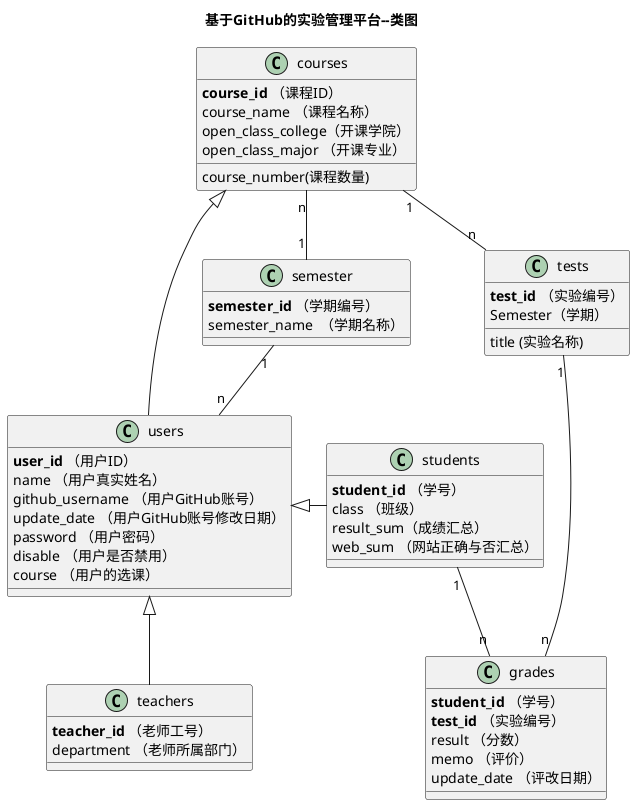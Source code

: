 @startuml
title 基于GitHub的实验管理平台--类图
class users {
    <b>user_id</b> （用户ID）
    name （用户真实姓名）
    github_username （用户GitHub账号）
    update_date （用户GitHub账号修改日期）
    password （用户密码）
    disable （用户是否禁用）
    course （用户的选课）
}
class courses{
    <b>course_id</b> （课程ID）
    course_name （课程名称）
    course_number(课程数量)
    open_class_college（开课学院）
    open_class_major （开课专业）
}
class teachers{
    <b>teacher_id</b> （老师工号）
    department （老师所属部门）
}
class students{
    <b>student_id</b> （学号）
    class （班级）
    result_sum（成绩汇总）
    web_sum （网站正确与否汇总）
}
class semester{
    <b>semester_id</b> （学期编号）
    semester_name  （学期名称）

}
users <|- students
users <|-- teachers
courses<|-- users

class grades {
    <b>student_id</b> （学号）
    <b>test_id</b> （实验编号）
    result （分数）
    memo （评价）
    update_date （评改日期）
}
class tests {
    <b>test_id</b> （实验编号）
    title (实验名称)
    Semester（学期）
}
students "1" -- "n"  grades
tests "1" -- "n"  grades
courses "1"-- "n" tests
semester "1" -- "n" users
courses "n"-- "1" semester
@enduml